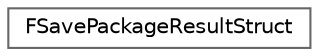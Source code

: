 digraph "Graphical Class Hierarchy"
{
 // INTERACTIVE_SVG=YES
 // LATEX_PDF_SIZE
  bgcolor="transparent";
  edge [fontname=Helvetica,fontsize=10,labelfontname=Helvetica,labelfontsize=10];
  node [fontname=Helvetica,fontsize=10,shape=box,height=0.2,width=0.4];
  rankdir="LR";
  Node0 [id="Node000000",label="FSavePackageResultStruct",height=0.2,width=0.4,color="grey40", fillcolor="white", style="filled",URL="$de/d61/structFSavePackageResultStruct.html",tooltip="Struct returned from save package, contains the enum as well as extra data about what was written."];
}
